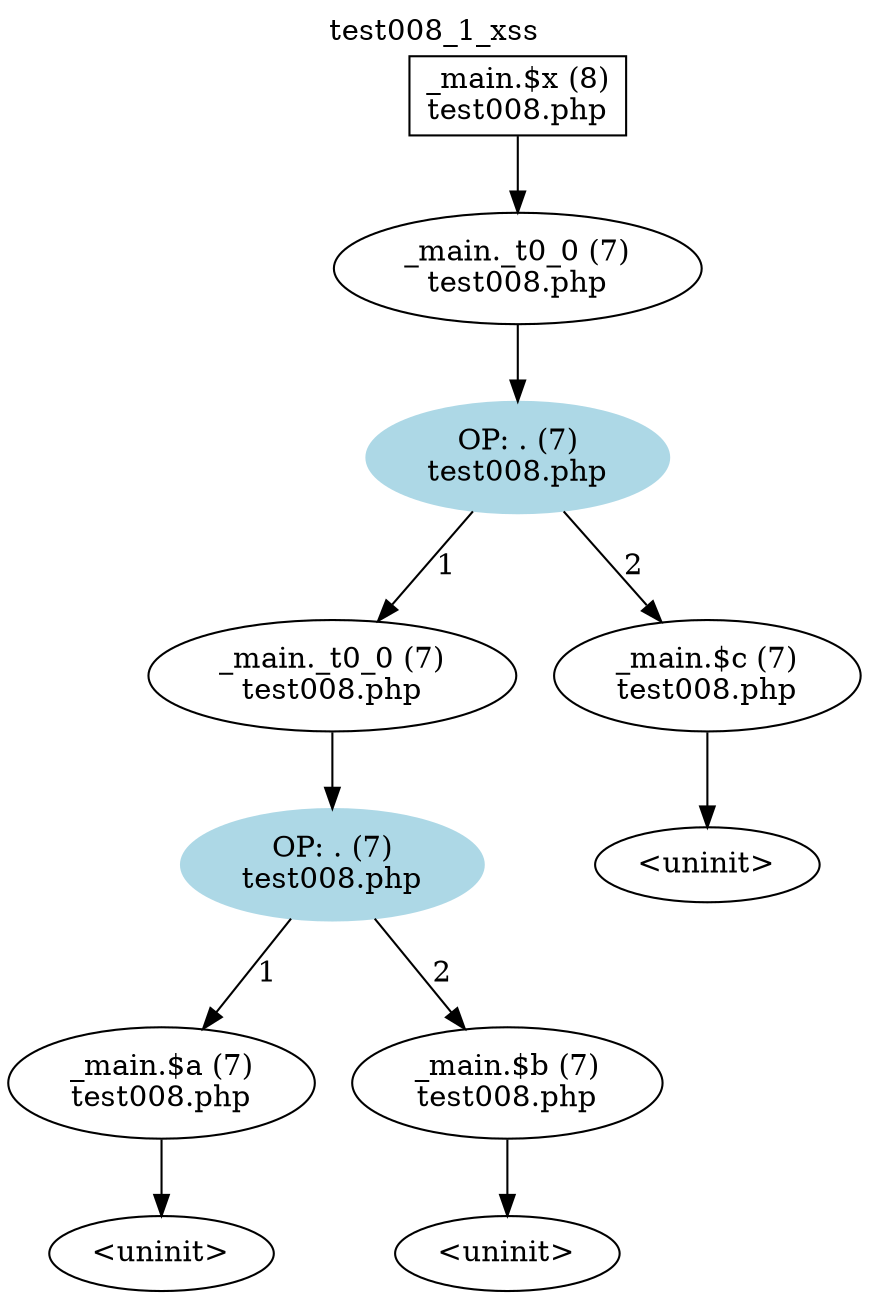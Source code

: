 digraph cfg {
  label="test008_1_xss";
  labelloc=t;
  n1 [shape=box, label="_main.$x (8)\ntest008.php"];
  n2 [shape=ellipse, label="_main._t0_0 (7)\ntest008.php"];
  n3 [shape=ellipse, label="OP: . (7)\ntest008.php",style=filled,color=lightblue];
  n4 [shape=ellipse, label="_main._t0_0 (7)\ntest008.php"];
  n5 [shape=ellipse, label="_main.$c (7)\ntest008.php"];
  n6 [shape=ellipse, label="OP: . (7)\ntest008.php",style=filled,color=lightblue];
  n7 [shape=ellipse, label="<uninit>"];
  n8 [shape=ellipse, label="_main.$a (7)\ntest008.php"];
  n9 [shape=ellipse, label="_main.$b (7)\ntest008.php"];
  n10 [shape=ellipse, label="<uninit>"];
  n11 [shape=ellipse, label="<uninit>"];
  n1 -> n2;
  n2 -> n3;
  n3 -> n4[label="1"];
  n3 -> n5[label="2"];
  n4 -> n6;
  n5 -> n7;
  n6 -> n8[label="1"];
  n6 -> n9[label="2"];
  n8 -> n10;
  n9 -> n11;
}
